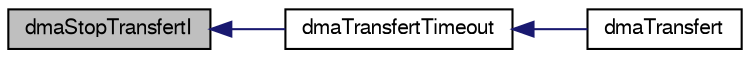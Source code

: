 digraph "dmaStopTransfertI"
{
  edge [fontname="FreeSans",fontsize="10",labelfontname="FreeSans",labelfontsize="10"];
  node [fontname="FreeSans",fontsize="10",shape=record];
  rankdir="LR";
  Node1 [label="dmaStopTransfertI",height=0.2,width=0.4,color="black", fillcolor="grey75", style="filled", fontcolor="black"];
  Node1 -> Node2 [dir="back",color="midnightblue",fontsize="10",style="solid",fontname="FreeSans"];
  Node2 [label="dmaTransfertTimeout",height=0.2,width=0.4,color="black", fillcolor="white", style="filled",URL="$hal__stm32__dma_8h.html#a3de6f4d870466df970d6c01201b6fdd7",tooltip="Performs a DMA transaction. "];
  Node2 -> Node3 [dir="back",color="midnightblue",fontsize="10",style="solid",fontname="FreeSans"];
  Node3 [label="dmaTransfert",height=0.2,width=0.4,color="black", fillcolor="white", style="filled",URL="$hal__stm32__dma_8h.html#a9e853b87da409e18f88e33c6d4def0f9"];
}
